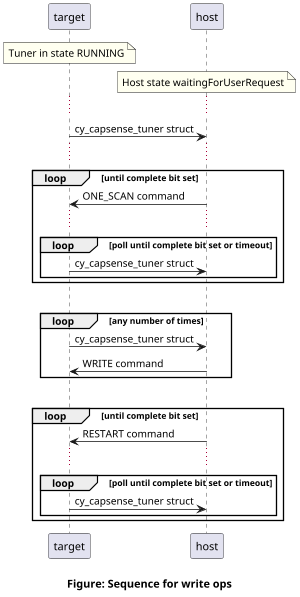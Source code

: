 @startuml
scale 300 width

caption \n<b>Figure: Sequence for write ops</b>

note over target #Ivory : Tuner in state RUNNING
note over host #Ivory : Host state waitingForUserRequest
...
target -> host:  cy_capsense_tuner struct
...
loop  until complete bit set
  host -> target: ONE_SCAN command
  ...
  loop poll until complete bit set or timeout
    target -> host:  cy_capsense_tuner struct
  'note over host, target #Ivory : if timeout send ONE_SCAN command again
  end
end

|||

loop any number of times
  target-> host: cy_capsense_tuner struct
  host -> target: WRITE command
end

|||


loop until complete bit set
 host -> target: RESTART command
 ...

 loop poll until complete bit set or timeout
    target-> host: cy_capsense_tuner struct
  end
end

@enduml